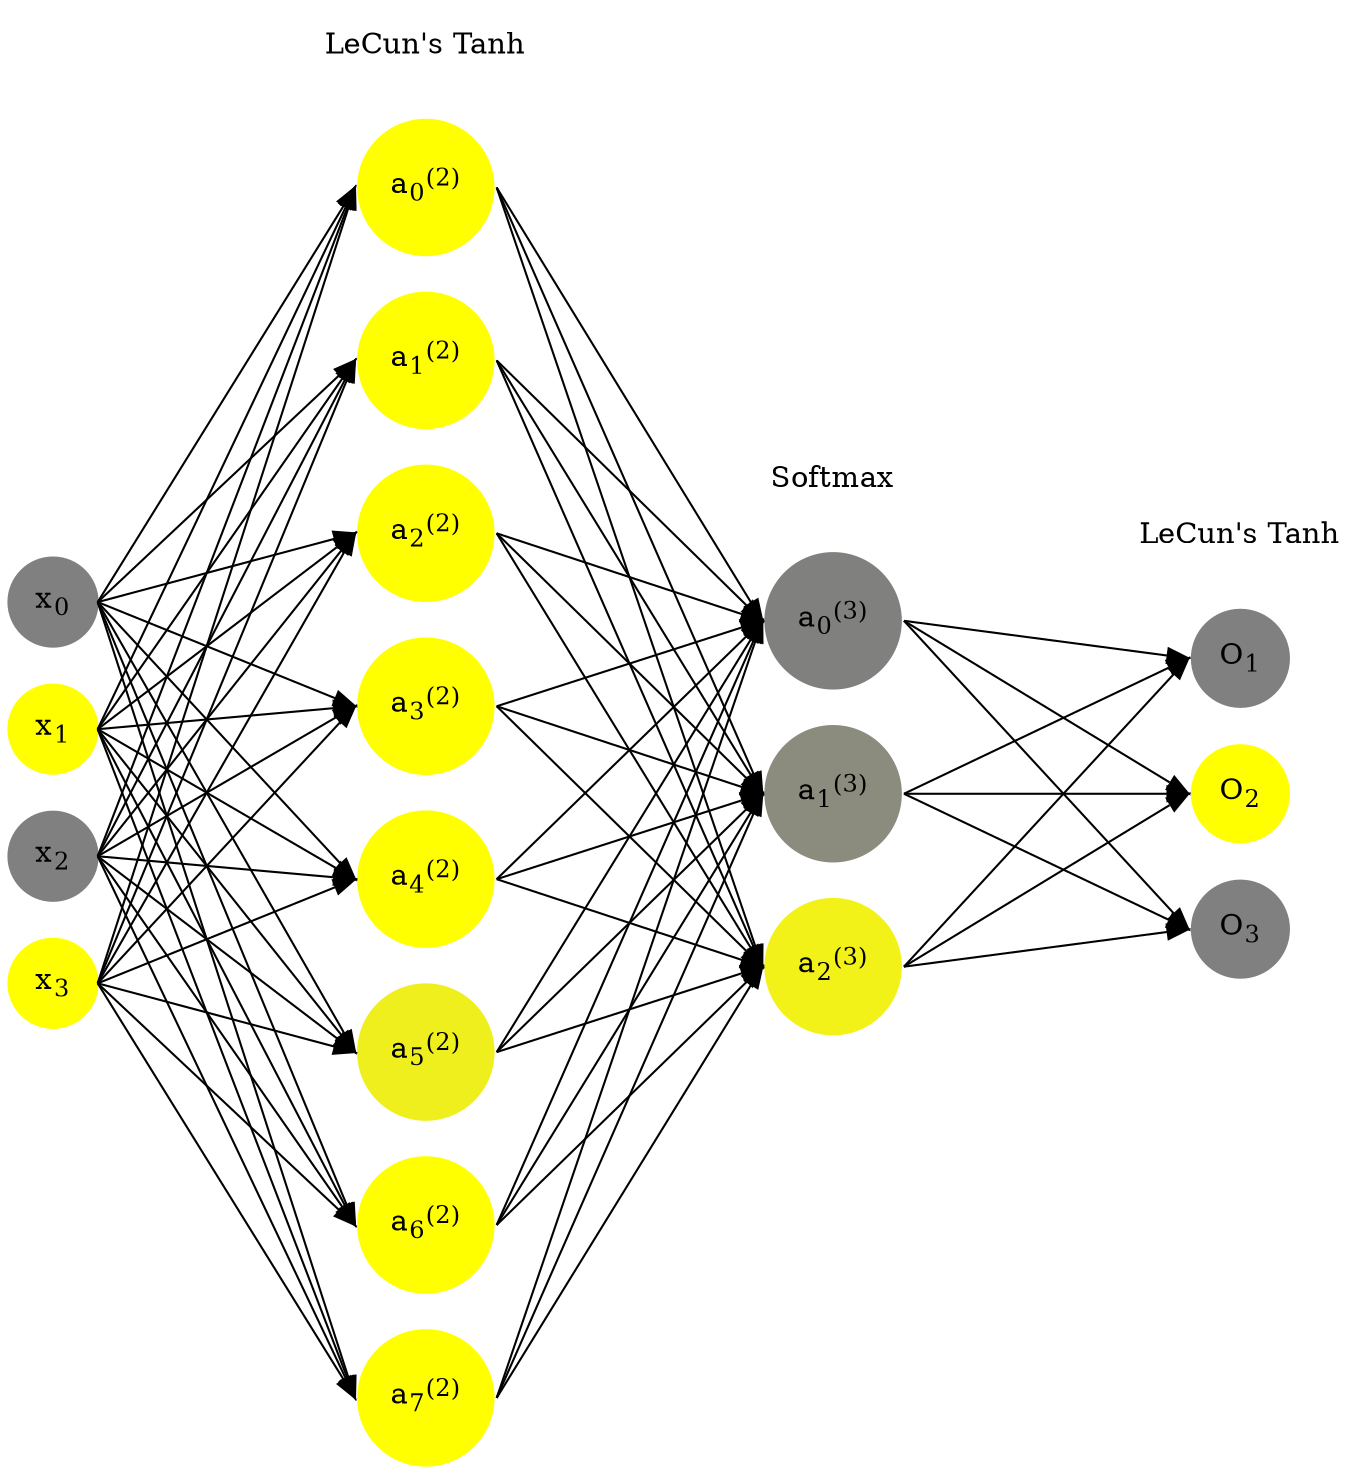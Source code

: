 digraph G {
	rankdir = LR;
	splines=false;
	edge[style=invis];
	ranksep= 1.4;
	{
	node [shape=circle, color="0.1667, 0.0, 0.5", style=filled, fillcolor="0.1667, 0.0, 0.5"];
	x0 [label=<x<sub>0</sub>>];
	}
	{
	node [shape=circle, color="0.1667, 1.0, 1.0", style=filled, fillcolor="0.1667, 1.0, 1.0"];
	x1 [label=<x<sub>1</sub>>];
	}
	{
	node [shape=circle, color="0.1667, 0.0, 0.5", style=filled, fillcolor="0.1667, 0.0, 0.5"];
	x2 [label=<x<sub>2</sub>>];
	}
	{
	node [shape=circle, color="0.1667, 1.0, 1.0", style=filled, fillcolor="0.1667, 1.0, 1.0"];
	x3 [label=<x<sub>3</sub>>];
	}
	{
	node [shape=circle, color="0.1667, 1.714321, 1.357161", style=filled, fillcolor="0.1667, 1.714321, 1.357161"];
	a02 [label=<a<sub>0</sub><sup>(2)</sup>>];
	}
	{
	node [shape=circle, color="0.1667, 1.308832, 1.154416", style=filled, fillcolor="0.1667, 1.308832, 1.154416"];
	a12 [label=<a<sub>1</sub><sup>(2)</sup>>];
	}
	{
	node [shape=circle, color="0.1667, 1.687856, 1.343928", style=filled, fillcolor="0.1667, 1.687856, 1.343928"];
	a22 [label=<a<sub>2</sub><sup>(2)</sup>>];
	}
	{
	node [shape=circle, color="0.1667, 1.703962, 1.351981", style=filled, fillcolor="0.1667, 1.703962, 1.351981"];
	a32 [label=<a<sub>3</sub><sup>(2)</sup>>];
	}
	{
	node [shape=circle, color="0.1667, 1.684191, 1.342095", style=filled, fillcolor="0.1667, 1.684191, 1.342095"];
	a42 [label=<a<sub>4</sub><sup>(2)</sup>>];
	}
	{
	node [shape=circle, color="0.1667, 0.872965, 0.936482", style=filled, fillcolor="0.1667, 0.872965, 0.936482"];
	a52 [label=<a<sub>5</sub><sup>(2)</sup>>];
	}
	{
	node [shape=circle, color="0.1667, 1.698768, 1.349384", style=filled, fillcolor="0.1667, 1.698768, 1.349384"];
	a62 [label=<a<sub>6</sub><sup>(2)</sup>>];
	}
	{
	node [shape=circle, color="0.1667, 1.697557, 1.348778", style=filled, fillcolor="0.1667, 1.697557, 1.348778"];
	a72 [label=<a<sub>7</sub><sup>(2)</sup>>];
	}
	{
	node [shape=circle, color="0.1667, 0.004944, 0.502472", style=filled, fillcolor="0.1667, 0.004944, 0.502472"];
	a03 [label=<a<sub>0</sub><sup>(3)</sup>>];
	}
	{
	node [shape=circle, color="0.1667, 0.100717, 0.550359", style=filled, fillcolor="0.1667, 0.100717, 0.550359"];
	a13 [label=<a<sub>1</sub><sup>(3)</sup>>];
	}
	{
	node [shape=circle, color="0.1667, 0.894339, 0.947170", style=filled, fillcolor="0.1667, 0.894339, 0.947170"];
	a23 [label=<a<sub>2</sub><sup>(3)</sup>>];
	}
	{
	node [shape=circle, color="0.1667, 0.0, 0.5", style=filled, fillcolor="0.1667, 0.0, 0.5"];
	O1 [label=<O<sub>1</sub>>];
	}
	{
	node [shape=circle, color="0.1667, 1.0, 1.0", style=filled, fillcolor="0.1667, 1.0, 1.0"];
	O2 [label=<O<sub>2</sub>>];
	}
	{
	node [shape=circle, color="0.1667, 0.0, 0.5", style=filled, fillcolor="0.1667, 0.0, 0.5"];
	O3 [label=<O<sub>3</sub>>];
	}
	{
	rank=same;
	x0->x1->x2->x3;
	}
	{
	rank=same;
	a02->a12->a22->a32->a42->a52->a62->a72;
	}
	{
	rank=same;
	a03->a13->a23;
	}
	{
	rank=same;
	O1->O2->O3;
	}
	l1 [shape=plaintext,label="LeCun's Tanh"];
	l1->a02;
	{rank=same; l1;a02};
	l2 [shape=plaintext,label="Softmax"];
	l2->a03;
	{rank=same; l2;a03};
	l3 [shape=plaintext,label="LeCun's Tanh"];
	l3->O1;
	{rank=same; l3;O1};
edge[style=solid, tailport=e, headport=w];
	{x0;x1;x2;x3} -> {a02;a12;a22;a32;a42;a52;a62;a72};
	{a02;a12;a22;a32;a42;a52;a62;a72} -> {a03;a13;a23};
	{a03;a13;a23} -> {O1,O2,O3};
}